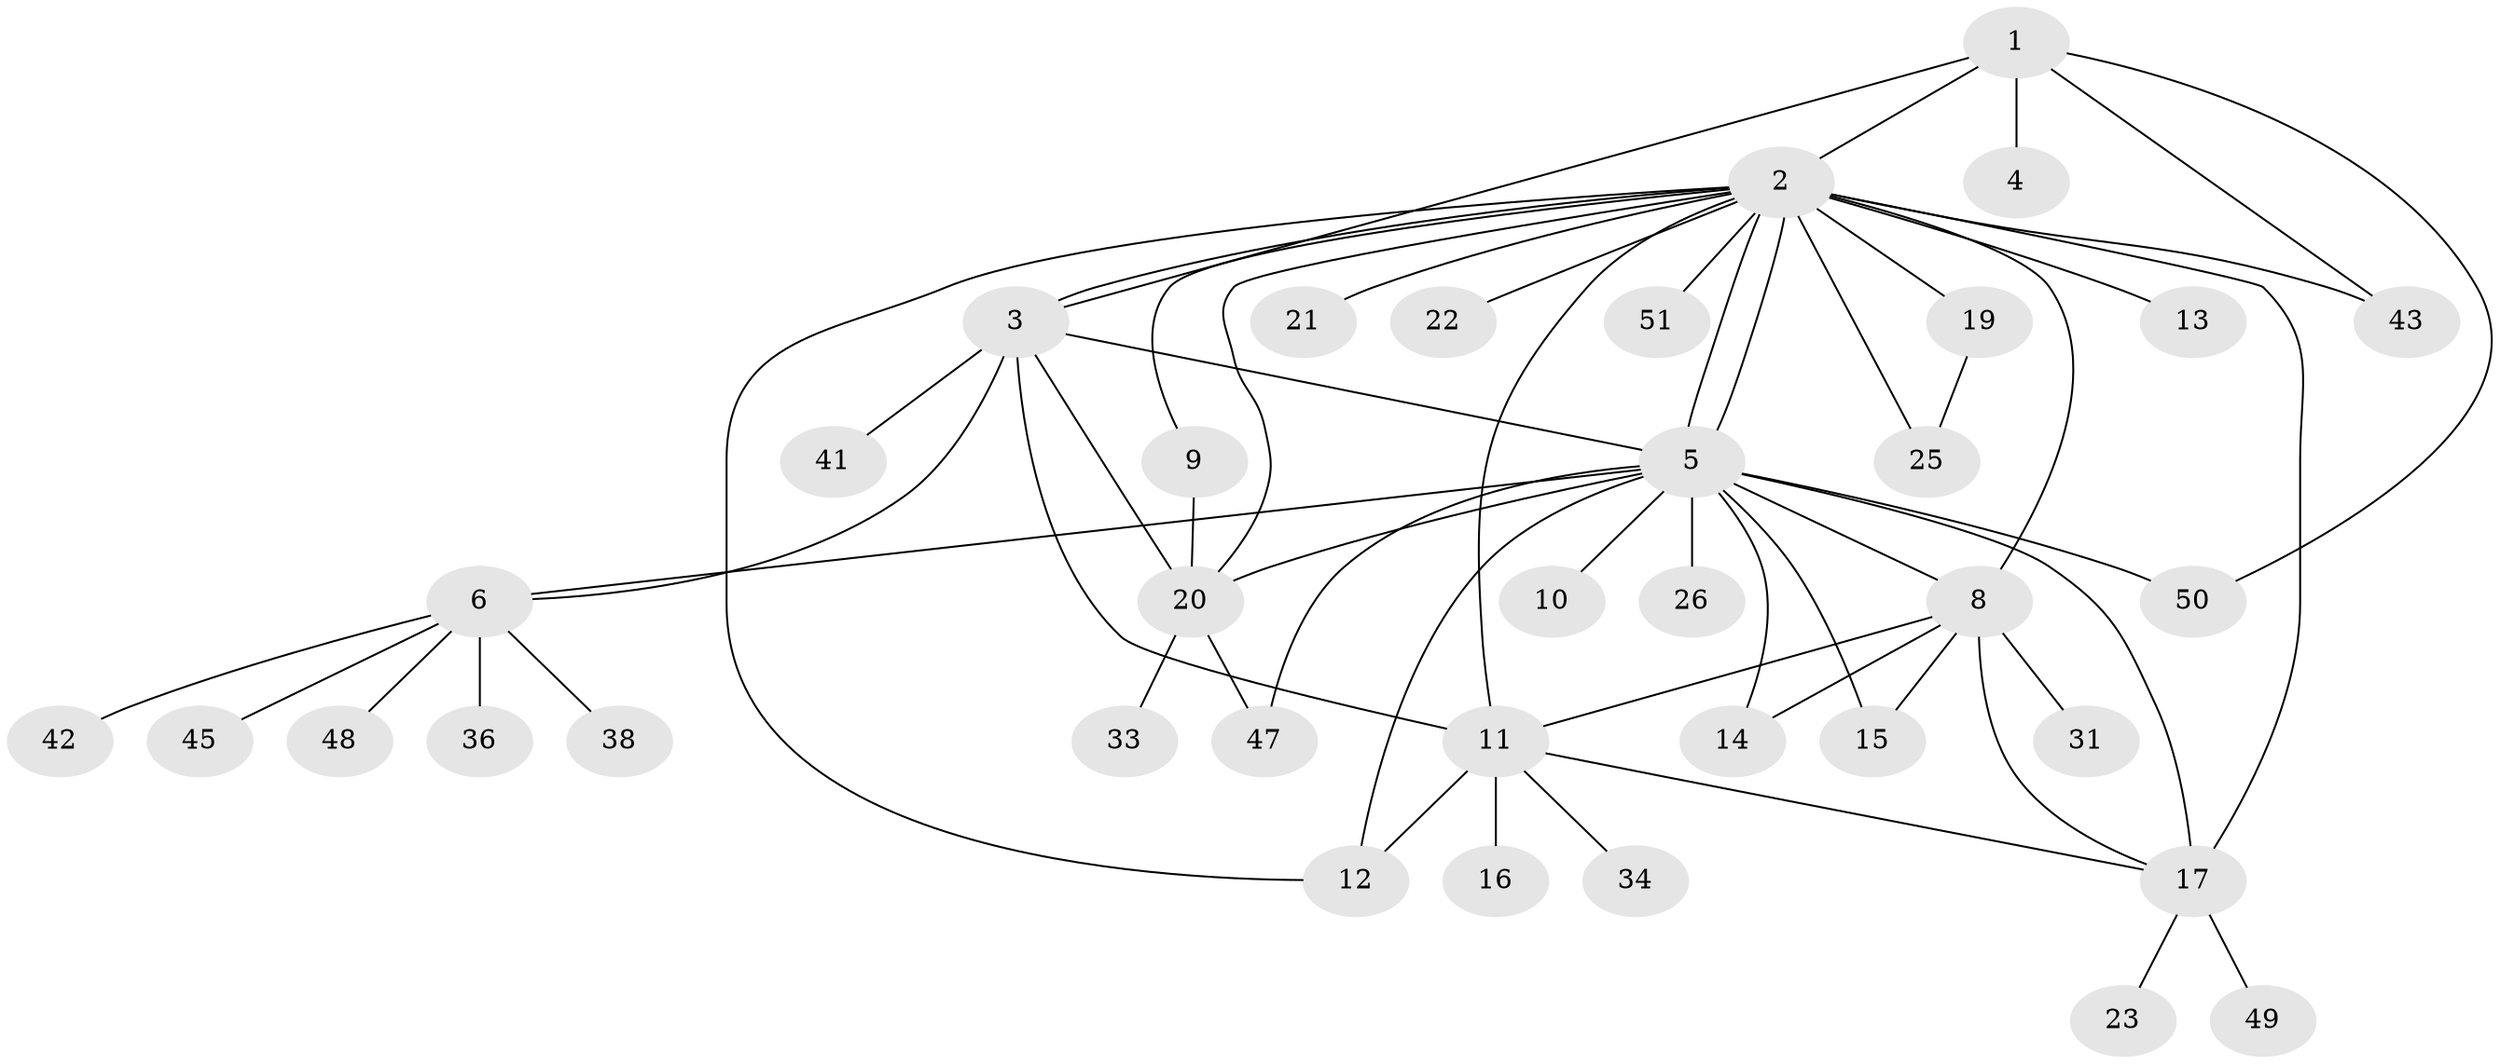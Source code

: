 // original degree distribution, {6: 0.058823529411764705, 20: 0.0196078431372549, 7: 0.0392156862745098, 1: 0.4117647058823529, 15: 0.0196078431372549, 4: 0.058823529411764705, 2: 0.3333333333333333, 8: 0.0196078431372549, 3: 0.0196078431372549, 5: 0.0196078431372549}
// Generated by graph-tools (version 1.1) at 2025/11/02/27/25 16:11:13]
// undirected, 37 vertices, 57 edges
graph export_dot {
graph [start="1"]
  node [color=gray90,style=filled];
  1 [super="+27"];
  2 [super="+35"];
  3 [super="+40"];
  4;
  5 [super="+7"];
  6 [super="+28"];
  8 [super="+29"];
  9 [super="+32"];
  10;
  11 [super="+39"];
  12;
  13;
  14;
  15 [super="+30"];
  16;
  17 [super="+18"];
  19;
  20 [super="+24"];
  21;
  22 [super="+46"];
  23;
  25 [super="+37"];
  26;
  31;
  33;
  34;
  36;
  38 [super="+44"];
  41;
  42;
  43;
  45;
  47;
  48;
  49;
  50;
  51;
  1 -- 2;
  1 -- 3;
  1 -- 4;
  1 -- 43;
  1 -- 50;
  2 -- 3 [weight=2];
  2 -- 5;
  2 -- 5;
  2 -- 8;
  2 -- 9;
  2 -- 11;
  2 -- 12;
  2 -- 13;
  2 -- 17 [weight=2];
  2 -- 19;
  2 -- 21;
  2 -- 22;
  2 -- 25;
  2 -- 43;
  2 -- 51;
  2 -- 20;
  3 -- 11;
  3 -- 20;
  3 -- 41;
  3 -- 5 [weight=2];
  3 -- 6;
  5 -- 6;
  5 -- 8;
  5 -- 10;
  5 -- 12;
  5 -- 14;
  5 -- 20;
  5 -- 26;
  5 -- 47;
  5 -- 50;
  5 -- 15;
  5 -- 17;
  6 -- 36;
  6 -- 42;
  6 -- 48;
  6 -- 38;
  6 -- 45;
  8 -- 14;
  8 -- 15;
  8 -- 17;
  8 -- 31;
  8 -- 11;
  9 -- 20;
  11 -- 12;
  11 -- 16;
  11 -- 17;
  11 -- 34;
  17 -- 23;
  17 -- 49;
  19 -- 25;
  20 -- 33;
  20 -- 47;
}
